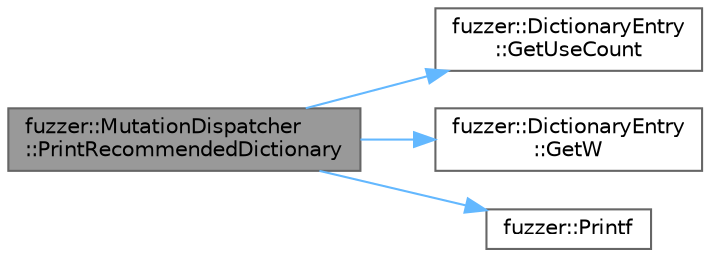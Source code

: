 digraph "fuzzer::MutationDispatcher::PrintRecommendedDictionary"
{
 // LATEX_PDF_SIZE
  bgcolor="transparent";
  edge [fontname=Helvetica,fontsize=10,labelfontname=Helvetica,labelfontsize=10];
  node [fontname=Helvetica,fontsize=10,shape=box,height=0.2,width=0.4];
  rankdir="LR";
  Node1 [id="Node000001",label="fuzzer::MutationDispatcher\l::PrintRecommendedDictionary",height=0.2,width=0.4,color="gray40", fillcolor="grey60", style="filled", fontcolor="black",tooltip=" "];
  Node1 -> Node2 [id="edge1_Node000001_Node000002",color="steelblue1",style="solid",tooltip=" "];
  Node2 [id="Node000002",label="fuzzer::DictionaryEntry\l::GetUseCount",height=0.2,width=0.4,color="grey40", fillcolor="white", style="filled",URL="$classfuzzer_1_1_dictionary_entry.html#a92db3fde5416ecd216bf96628db4382a",tooltip=" "];
  Node1 -> Node3 [id="edge2_Node000001_Node000003",color="steelblue1",style="solid",tooltip=" "];
  Node3 [id="Node000003",label="fuzzer::DictionaryEntry\l::GetW",height=0.2,width=0.4,color="grey40", fillcolor="white", style="filled",URL="$classfuzzer_1_1_dictionary_entry.html#ab558eebaa898b41de86f4ce8aa4112e8",tooltip=" "];
  Node1 -> Node4 [id="edge3_Node000001_Node000004",color="steelblue1",style="solid",tooltip=" "];
  Node4 [id="Node000004",label="fuzzer::Printf",height=0.2,width=0.4,color="grey40", fillcolor="white", style="filled",URL="$namespacefuzzer.html#afab785891fdb74f8fd33bca421bde935",tooltip=" "];
}

